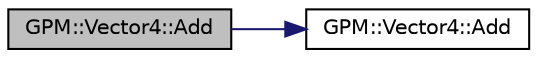 digraph "GPM::Vector4::Add"
{
 // INTERACTIVE_SVG=YES
 // LATEX_PDF_SIZE
  edge [fontname="Helvetica",fontsize="10",labelfontname="Helvetica",labelfontsize="10"];
  node [fontname="Helvetica",fontsize="10",shape=record];
  rankdir="LR";
  Node40 [label="GPM::Vector4::Add",height=0.2,width=0.4,color="black", fillcolor="grey75", style="filled", fontcolor="black",tooltip="Add scalar to vector left."];
  Node40 -> Node41 [color="midnightblue",fontsize="10",style="solid",fontname="Helvetica"];
  Node41 [label="GPM::Vector4::Add",height=0.2,width=0.4,color="black", fillcolor="white", style="filled",URL="$struct_g_p_m_1_1_vector4.html#a9b6249028d5d2870ff6b0b8e8cd73ef4",tooltip="Add scalar to x, y and z."];
}
